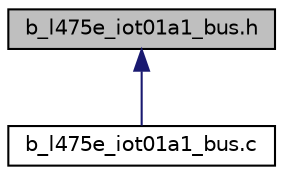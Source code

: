 digraph "b_l475e_iot01a1_bus.h"
{
 // LATEX_PDF_SIZE
  edge [fontname="Helvetica",fontsize="10",labelfontname="Helvetica",labelfontsize="10"];
  node [fontname="Helvetica",fontsize="10",shape=record];
  Node1 [label="b_l475e_iot01a1_bus.h",height=0.2,width=0.4,color="black", fillcolor="grey75", style="filled", fontcolor="black",tooltip=": header file for the BSP BUS IO driver"];
  Node1 -> Node2 [dir="back",color="midnightblue",fontsize="10",style="solid",fontname="Helvetica"];
  Node2 [label="b_l475e_iot01a1_bus.c",height=0.2,width=0.4,color="black", fillcolor="white", style="filled",URL="$b__l475e__iot01a1__bus_8c.html",tooltip=": source file for the BSP BUS IO driver"];
}
